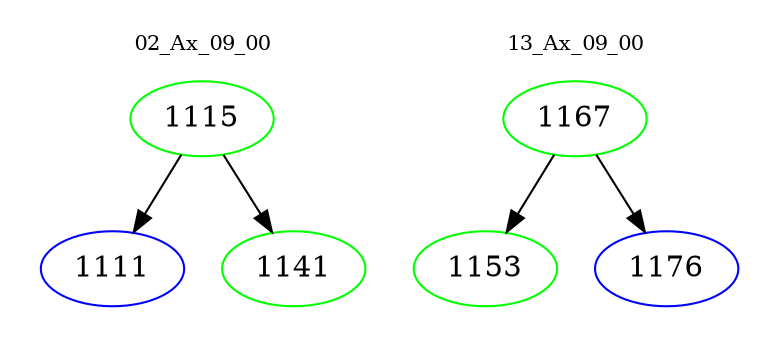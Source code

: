 digraph{
subgraph cluster_0 {
color = white
label = "02_Ax_09_00";
fontsize=10;
T0_1115 [label="1115", color="green"]
T0_1115 -> T0_1111 [color="black"]
T0_1111 [label="1111", color="blue"]
T0_1115 -> T0_1141 [color="black"]
T0_1141 [label="1141", color="green"]
}
subgraph cluster_1 {
color = white
label = "13_Ax_09_00";
fontsize=10;
T1_1167 [label="1167", color="green"]
T1_1167 -> T1_1153 [color="black"]
T1_1153 [label="1153", color="green"]
T1_1167 -> T1_1176 [color="black"]
T1_1176 [label="1176", color="blue"]
}
}
